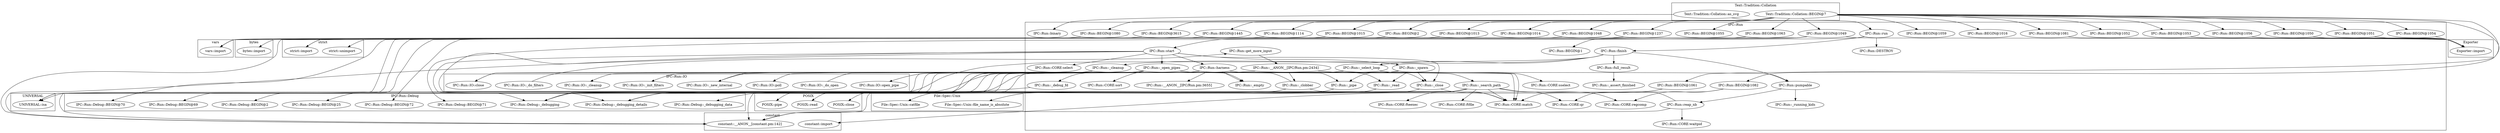 digraph {
graph [overlap=false]
subgraph cluster_IPC_Run_Debug {
	label="IPC::Run::Debug";
	"IPC::Run::Debug::BEGIN@70";
	"IPC::Run::Debug::BEGIN@69";
	"IPC::Run::Debug::_debugging";
	"IPC::Run::Debug::BEGIN@2";
	"IPC::Run::Debug::_debugging_details";
	"IPC::Run::Debug::BEGIN@25";
	"IPC::Run::Debug::BEGIN@72";
	"IPC::Run::Debug::BEGIN@71";
	"IPC::Run::Debug::_debugging_data";
}
subgraph cluster_Text_Tradition_Collation {
	label="Text::Tradition::Collation";
	"Text::Tradition::Collation::BEGIN@7";
	"Text::Tradition::Collation::as_svg";
}
subgraph cluster_constant {
	label="constant";
	"constant::import";
	"constant::__ANON__[constant.pm:142]";
}
subgraph cluster_IPC_Run_IO {
	label="IPC::Run::IO";
	"IPC::Run::IO::_new_internal";
	"IPC::Run::IO::_do_open";
	"IPC::Run::IO::open_pipe";
	"IPC::Run::IO::_cleanup";
	"IPC::Run::IO::close";
	"IPC::Run::IO::poll";
	"IPC::Run::IO::_do_filters";
	"IPC::Run::IO::_init_filters";
}
subgraph cluster_UNIVERSAL {
	label="UNIVERSAL";
	"UNIVERSAL::isa";
}
subgraph cluster_File_Spec_Unix {
	label="File::Spec::Unix";
	"File::Spec::Unix::file_name_is_absolute";
	"File::Spec::Unix::catfile";
}
subgraph cluster_POSIX {
	label="POSIX";
	"POSIX::close";
	"POSIX::read";
	"POSIX::pipe";
}
subgraph cluster_Exporter {
	label="Exporter";
	"Exporter::import";
}
subgraph cluster_bytes {
	label="bytes";
	"bytes::import";
}
subgraph cluster_IPC_Run {
	label="IPC::Run";
	"IPC::Run::_spawn";
	"IPC::Run::CORE:qr";
	"IPC::Run::finish";
	"IPC::Run::BEGIN@1054";
	"IPC::Run::CORE:ftfile";
	"IPC::Run::_empty";
	"IPC::Run::BEGIN@1052";
	"IPC::Run::run";
	"IPC::Run::DESTROY";
	"IPC::Run::BEGIN@1445";
	"IPC::Run::BEGIN@2";
	"IPC::Run::__ANON__[IPC/Run.pm:2434]";
	"IPC::Run::CORE:waitpid";
	"IPC::Run::CORE:select";
	"IPC::Run::BEGIN@1051";
	"IPC::Run::reap_nb";
	"IPC::Run::BEGIN@1016";
	"IPC::Run::_pipe";
	"IPC::Run::BEGIN@1082";
	"IPC::Run::binary";
	"IPC::Run::_debug_fd";
	"IPC::Run::_assert_finished";
	"IPC::Run::CORE:match";
	"IPC::Run::BEGIN@1050";
	"IPC::Run::start";
	"IPC::Run::BEGIN@1059";
	"IPC::Run::pumpable";
	"IPC::Run::BEGIN@1063";
	"IPC::Run::BEGIN@1056";
	"IPC::Run::_open_pipes";
	"IPC::Run::BEGIN@1053";
	"IPC::Run::CORE:fteexec";
	"IPC::Run::_select_loop";
	"IPC::Run::BEGIN@1055";
	"IPC::Run::harness";
	"IPC::Run::CORE:sselect";
	"IPC::Run::CORE:regcomp";
	"IPC::Run::BEGIN@1048";
	"IPC::Run::BEGIN@1081";
	"IPC::Run::CORE:sort";
	"IPC::Run::_clobber";
	"IPC::Run::BEGIN@1014";
	"IPC::Run::BEGIN@3615";
	"IPC::Run::BEGIN@1";
	"IPC::Run::_search_path";
	"IPC::Run::BEGIN@1049";
	"IPC::Run::get_more_input";
	"IPC::Run::__ANON__[IPC/Run.pm:3655]";
	"IPC::Run::BEGIN@1013";
	"IPC::Run::BEGIN@1015";
	"IPC::Run::_close";
	"IPC::Run::BEGIN@1061";
	"IPC::Run::_running_kids";
	"IPC::Run::BEGIN@1114";
	"IPC::Run::_cleanup";
	"IPC::Run::full_result";
	"IPC::Run::BEGIN@1237";
	"IPC::Run::_read";
	"IPC::Run::BEGIN@1080";
}
subgraph cluster_vars {
	label="vars";
	"vars::import";
}
subgraph cluster_strict {
	label="strict";
	"strict::unimport";
	"strict::import";
}
"IPC::Run::_clobber" -> "IPC::Run::IO::close";
"IPC::Run::_close" -> "POSIX::close";
"IPC::Run::BEGIN@1049" -> "IPC::Run::Debug::BEGIN@72";
"Text::Tradition::Collation::BEGIN@7" -> "IPC::Run::BEGIN@1051";
"IPC::Run::run" -> "IPC::Run::DESTROY";
"IPC::Run::_search_path" -> "File::Spec::Unix::catfile";
"IPC::Run::_select_loop" -> "IPC::Run::IO::poll";
"Text::Tradition::Collation::BEGIN@7" -> "IPC::Run::BEGIN@1014";
"IPC::Run::_open_pipes" -> "IPC::Run::IO::open_pipe";
"Text::Tradition::Collation::BEGIN@7" -> "IPC::Run::BEGIN@1114";
"IPC::Run::reap_nb" -> "IPC::Run::CORE:waitpid";
"IPC::Run::_open_pipes" -> "IPC::Run::_search_path";
"Text::Tradition::Collation::BEGIN@7" -> "IPC::Run::BEGIN@1080";
"IPC::Run::BEGIN@1063" -> "IPC::Run::BEGIN@1";
"IPC::Run::_spawn" -> "IPC::Run::_read";
"IPC::Run::__ANON__[IPC/Run.pm:2434]" -> "IPC::Run::_read";
"Text::Tradition::Collation::BEGIN@7" -> "IPC::Run::BEGIN@1053";
"IPC::Run::finish" -> "IPC::Run::full_result";
"IPC::Run::BEGIN@1061" -> "constant::import";
"IPC::Run::_spawn" -> "IPC::Run::Debug::_debugging_details";
"IPC::Run::_search_path" -> "IPC::Run::Debug::_debugging_details";
"IPC::Run::_open_pipes" -> "IPC::Run::Debug::_debugging_details";
"IPC::Run::_pipe" -> "IPC::Run::Debug::_debugging_details";
"IPC::Run::_select_loop" -> "IPC::Run::Debug::_debugging_details";
"IPC::Run::harness" -> "IPC::Run::Debug::_debugging_details";
"IPC::Run::_close" -> "IPC::Run::Debug::_debugging_details";
"IPC::Run::__ANON__[IPC/Run.pm:2434]" -> "IPC::Run::Debug::_debugging_details";
"IPC::Run::_cleanup" -> "IPC::Run::Debug::_debugging_details";
"IPC::Run::start" -> "IPC::Run::Debug::_debugging_details";
"IPC::Run::_clobber" -> "IPC::Run::Debug::_debugging_details";
"IPC::Run::_open_pipes" -> "IPC::Run::CORE:sort";
"Text::Tradition::Collation::BEGIN@7" -> "IPC::Run::BEGIN@1061";
"IPC::Run::BEGIN@1048" -> "strict::import";
"IPC::Run::BEGIN@1013" -> "strict::import";
"IPC::Run::BEGIN@1049" -> "IPC::Run::Debug::BEGIN@70";
"IPC::Run::_search_path" -> "IPC::Run::CORE:ftfile";
"IPC::Run::finish" -> "IPC::Run::Debug::_debugging";
"IPC::Run::_debug_fd" -> "IPC::Run::Debug::_debugging";
"IPC::Run::reap_nb" -> "IPC::Run::Debug::_debugging";
"IPC::Run::start" -> "IPC::Run::Debug::_debugging";
"IPC::Run::harness" -> "IPC::Run::Debug::_debugging";
"IPC::Run::_spawn" -> "IPC::Run::_pipe";
"IPC::Run::IO::_do_open" -> "IPC::Run::_pipe";
"IPC::Run::BEGIN@1049" -> "IPC::Run::Debug::BEGIN@2";
"IPC::Run::_search_path" -> "IPC::Run::CORE:fteexec";
"Text::Tradition::Collation::BEGIN@7" -> "IPC::Run::BEGIN@1055";
"IPC::Run::_cleanup" -> "IPC::Run::IO::_cleanup";
"IPC::Run::_open_pipes" -> "IPC::Run::_debug_fd";
"IPC::Run::IO::_do_filters" -> "IPC::Run::get_more_input";
"IPC::Run::run" -> "IPC::Run::finish";
"Text::Tradition::Collation::BEGIN@7" -> "IPC::Run::BEGIN@1237";
"IPC::Run::BEGIN@1049" -> "IPC::Run::Debug::BEGIN@69";
"Text::Tradition::Collation::BEGIN@7" -> "IPC::Run::BEGIN@1016";
"IPC::Run::run" -> "IPC::Run::start";
"IPC::Run::start" -> "IPC::Run::CORE:select";
"IPC::Run::BEGIN@1050" -> "Exporter::import";
"IPC::Run::BEGIN@1051" -> "Exporter::import";
"IPC::Run::BEGIN@1081" -> "Exporter::import";
"IPC::Run::BEGIN@1053" -> "Exporter::import";
"IPC::Run::BEGIN@1054" -> "Exporter::import";
"IPC::Run::BEGIN@1056" -> "Exporter::import";
"IPC::Run::BEGIN@1049" -> "Exporter::import";
"Text::Tradition::Collation::BEGIN@7" -> "IPC::Run::BEGIN@1050";
"IPC::Run::_search_path" -> "IPC::Run::CORE:regcomp";
"IPC::Run::BEGIN@1082" -> "IPC::Run::CORE:regcomp";
"Text::Tradition::Collation::BEGIN@7" -> "IPC::Run::BEGIN@1048";
"Text::Tradition::Collation::as_svg" -> "IPC::Run::run";
"IPC::Run::_open_pipes" -> "IPC::Run::CORE:match";
"IPC::Run::_search_path" -> "IPC::Run::CORE:match";
"IPC::Run::harness" -> "IPC::Run::CORE:match";
"IPC::Run::BEGIN@1061" -> "IPC::Run::CORE:match";
"IPC::Run::_clobber" -> "IPC::Run::CORE:match";
"IPC::Run::_close" -> "IPC::Run::CORE:match";
"IPC::Run::BEGIN@1237" -> "strict::unimport";
"IPC::Run::_select_loop" -> "IPC::Run::CORE:sselect";
"IPC::Run::BEGIN@1445" -> "vars::import";
"IPC::Run::BEGIN@1114" -> "vars::import";
"IPC::Run::BEGIN@3615" -> "vars::import";
"IPC::Run::BEGIN@1015" -> "vars::import";
"IPC::Run::BEGIN@1080" -> "vars::import";
"IPC::Run::_search_path" -> "File::Spec::Unix::file_name_is_absolute";
"IPC::Run::_search_path" -> "IPC::Run::CORE:qr";
"IPC::Run::BEGIN@1082" -> "IPC::Run::CORE:qr";
"IPC::Run::harness" -> "IPC::Run::IO::_new_internal";
"Text::Tradition::Collation::BEGIN@7" -> "IPC::Run::BEGIN@1052";
"IPC::Run::_pipe" -> "POSIX::pipe";
"IPC::Run::BEGIN@2" -> "bytes::import";
"Text::Tradition::Collation::BEGIN@7" -> "IPC::Run::BEGIN@1063";
"IPC::Run::BEGIN@1049" -> "IPC::Run::Debug::BEGIN@25";
"Text::Tradition::Collation::BEGIN@7" -> "IPC::Run::BEGIN@1081";
"IPC::Run::start" -> "IPC::Run::harness";
"IPC::Run::_open_pipes" -> "UNIVERSAL::isa";
"IPC::Run::_clobber" -> "UNIVERSAL::isa";
"IPC::Run::_cleanup" -> "UNIVERSAL::isa";
"IPC::Run::harness" -> "UNIVERSAL::isa";
"Text::Tradition::Collation::BEGIN@7" -> "IPC::Run::BEGIN@3615";
"Text::Tradition::Collation::BEGIN@7" -> "IPC::Run::BEGIN@1013";
"Text::Tradition::Collation::BEGIN@7" -> "IPC::Run::BEGIN@1059";
"IPC::Run::pumpable" -> "IPC::Run::reap_nb";
"IPC::Run::start" -> "IPC::Run::_open_pipes";
"IPC::Run::__ANON__[IPC/Run.pm:2434]" -> "IPC::Run::_clobber";
"IPC::Run::get_more_input" -> "IPC::Run::__ANON__[IPC/Run.pm:2434]";
"IPC::Run::reap_nb" -> "constant::__ANON__[constant.pm:142]";
"IPC::Run::_search_path" -> "constant::__ANON__[constant.pm:142]";
"IPC::Run::_select_loop" -> "constant::__ANON__[constant.pm:142]";
"IPC::Run::start" -> "constant::__ANON__[constant.pm:142]";
"IPC::Run::harness" -> "constant::__ANON__[constant.pm:142]";
"IPC::Run::BEGIN@1063" -> "constant::__ANON__[constant.pm:142]";
"IPC::Run::finish" -> "IPC::Run::pumpable";
"IPC::Run::_select_loop" -> "IPC::Run::pumpable";
"IPC::Run::finish" -> "IPC::Run::_cleanup";
"Text::Tradition::Collation::BEGIN@7" -> "IPC::Run::BEGIN@2";
"IPC::Run::full_result" -> "IPC::Run::_assert_finished";
"Text::Tradition::Collation::BEGIN@7" -> "IPC::Run::BEGIN@1015";
"IPC::Run::BEGIN@1049" -> "IPC::Run::Debug::BEGIN@71";
"IPC::Run::start" -> "IPC::Run::_spawn";
"Text::Tradition::Collation::BEGIN@7" -> "IPC::Run::BEGIN@1054";
"IPC::Run::IO::_new_internal" -> "IPC::Run::_empty";
"IPC::Run::harness" -> "IPC::Run::_empty";
"Text::Tradition::Collation::BEGIN@7" -> "IPC::Run::BEGIN@1082";
"IPC::Run::_read" -> "IPC::Run::Debug::_debugging_data";
"Text::Tradition::Collation::BEGIN@7" -> "IPC::Run::BEGIN@1445";
"Text::Tradition::Collation::as_svg" -> "IPC::Run::binary";
"IPC::Run::finish" -> "IPC::Run::_select_loop";
"IPC::Run::pumpable" -> "IPC::Run::_running_kids";
"Text::Tradition::Collation::BEGIN@7" -> "IPC::Run::BEGIN@1056";
"IPC::Run::harness" -> "IPC::Run::__ANON__[IPC/Run.pm:3655]";
"Text::Tradition::Collation::BEGIN@7" -> "IPC::Run::BEGIN@1049";
"IPC::Run::_spawn" -> "IPC::Run::_close";
"IPC::Run::IO::close" -> "IPC::Run::_close";
"IPC::Run::start" -> "IPC::Run::_close";
"IPC::Run::_read" -> "POSIX::read";
"IPC::Run::_open_pipes" -> "IPC::Run::IO::_init_filters";
}
